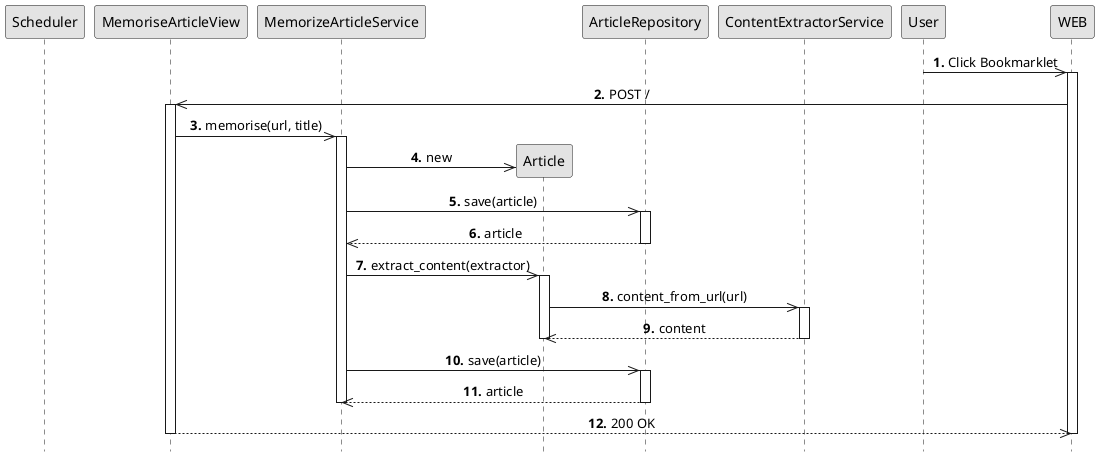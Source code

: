 @startuml

skinparam monochrome true
skinparam sequenceMessageAlign center
autonumber "<b>#.</b>"
hide footbox

participant Scheduler as CRON
participant MemoriseArticleView as VIEW
participant MemorizeArticleService as APPSERV
participant Article as ENTITY
participant ArticleRepository as REPO
participant ContentExtractorService as EXTRACTOR

User ->> WEB : Click Bookmarklet
  activate WEB
WEB ->> VIEW : POST /
  activate VIEW
VIEW ->> APPSERV : memorise(url, title)
  activate APPSERV
create ENTITY
APPSERV ->> ENTITY : new
APPSERV ->> REPO : save(article)
  activate REPO
REPO -->> APPSERV : article
  deactivate REPO
APPSERV ->> ENTITY : extract_content(extractor)
  activate ENTITY
ENTITY ->> EXTRACTOR : content_from_url(url)
  activate EXTRACTOR
EXTRACTOR -->> ENTITY : content
  deactivate EXTRACTOR
  deactivate ENTITY
APPSERV ->> REPO : save(article)
  activate REPO
REPO -->> APPSERV : article
  deactivate REPO
  deactivate APPSERV
VIEW -->> WEB : 200 OK
  deactivate VIEW
  deactivate WEB

@enduml